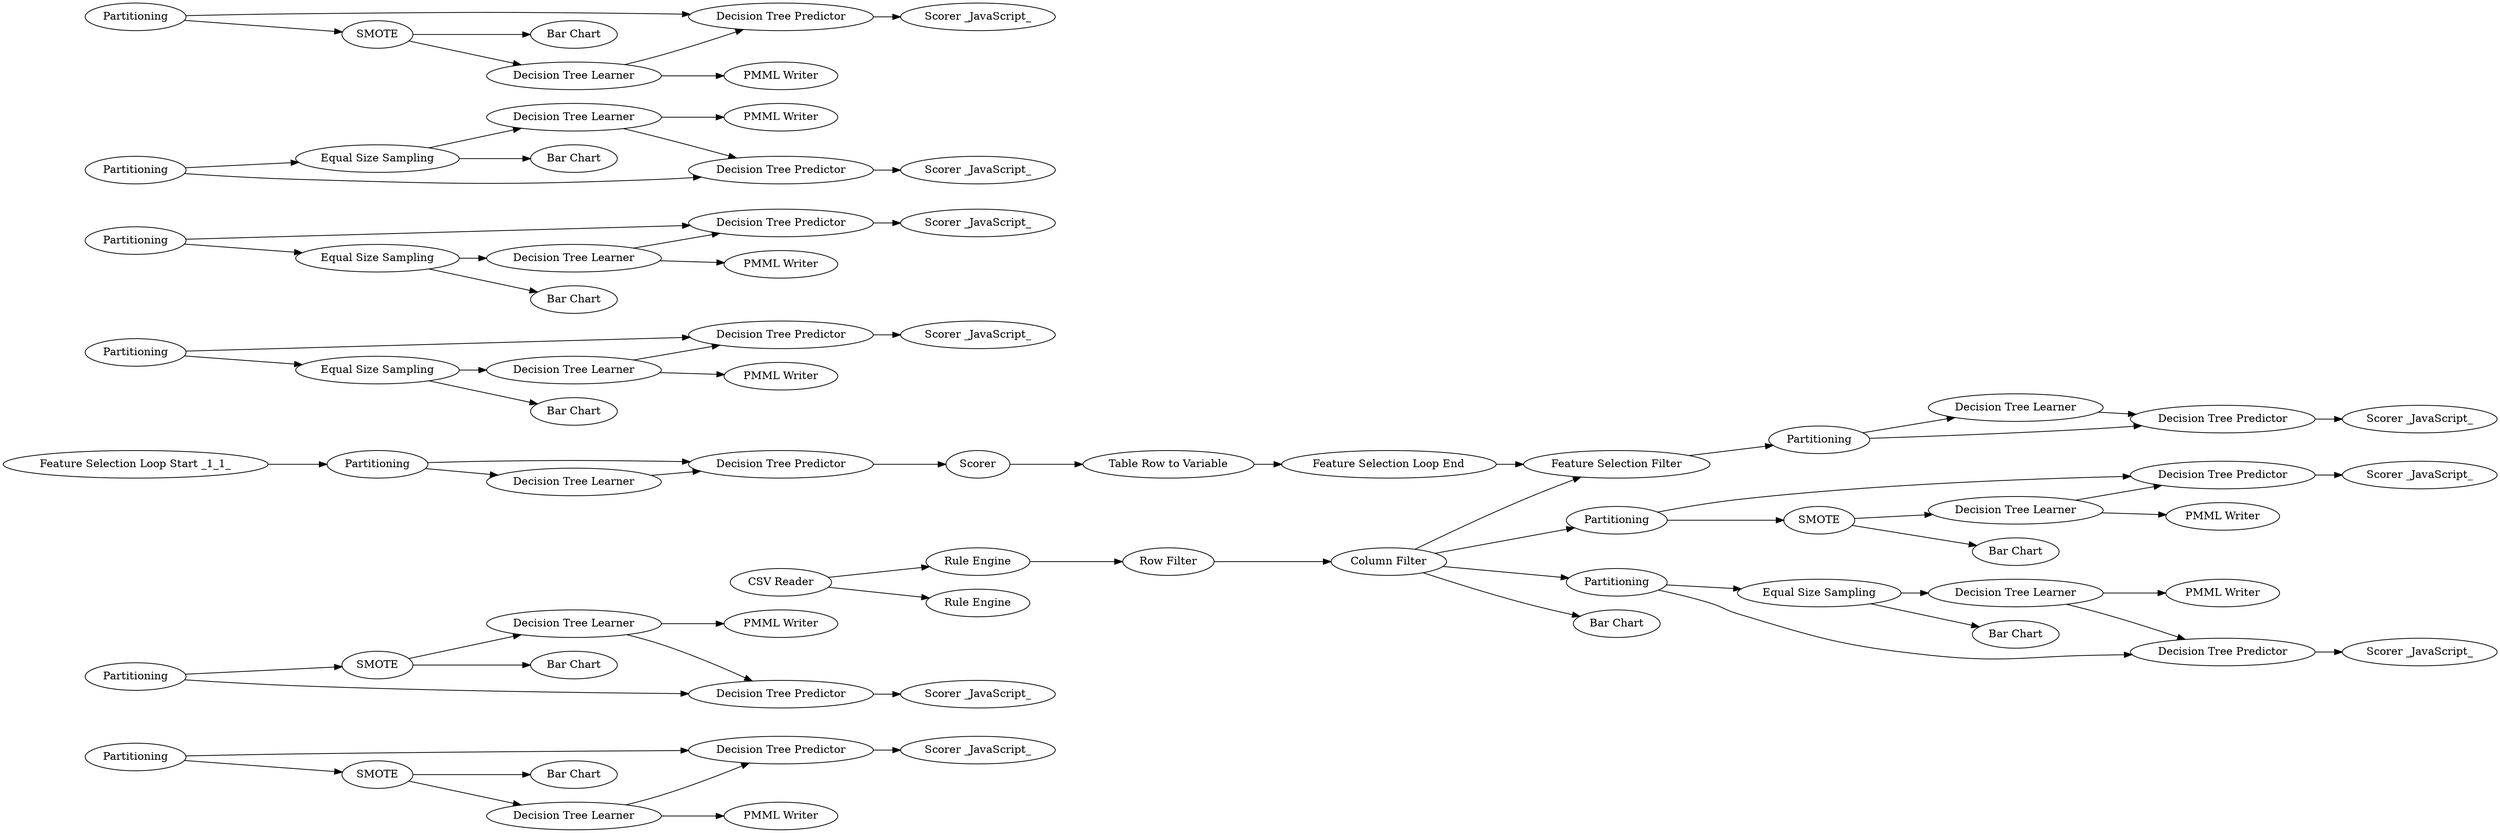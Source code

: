 digraph {
	"7094037614624677705_138" [label="Scorer _JavaScript_"]
	"-4251122444357445831_421" [label=Partitioning]
	"-2104308763808245097_421" [label=Partitioning]
	"3083839733071347706_422" [label="Scorer _JavaScript_"]
	"5803241825302083993_178" [label="PMML Writer"]
	"6441994447767826729_132" [label="Decision Tree Predictor"]
	"-2767357882581517462_9" [label="CSV Reader"]
	"-4251122444357445831_130" [label="Decision Tree Learner"]
	"744418595711421643_422" [label="Equal Size Sampling"]
	"5803241825302083993_138" [label="Scorer _JavaScript_"]
	"7094037614624677705_178" [label="PMML Writer"]
	"3236763161886551244_422" [label="Equal Size Sampling"]
	"-4251122444357445831_138" [label="Scorer _JavaScript_"]
	"6765894050471627053_3" [label="Feature Selection Filter"]
	"744418595711421643_138" [label="Scorer _JavaScript_"]
	"5695293277768602494_178" [label="PMML Writer"]
	"3236763161886551244_130" [label="Decision Tree Learner"]
	"2452626789522937278_1" [label="Bar Chart"]
	"5695293277768602494_130" [label="Decision Tree Learner"]
	"7094037614624677705_132" [label="Decision Tree Predictor"]
	"7094037614624677705_421" [label=Partitioning]
	"6441994447767826729_178" [label="PMML Writer"]
	"6765894050471627053_14" [label="Table Row to Variable"]
	"744418595711421643_421" [label=Partitioning]
	"6441994447767826729_130" [label="Decision Tree Learner"]
	"744418595711421643_130" [label="Decision Tree Learner"]
	"-4251122444357445831_567" [label=SMOTE]
	"5803241825302083993_130" [label="Decision Tree Learner"]
	"-5564470268973281502_1" [label="Bar Chart"]
	"6441994447767826729_138" [label="Scorer _JavaScript_"]
	"6765894050471627053_24" [label="Decision Tree Predictor"]
	"5695293277768602494_421" [label=Partitioning]
	"744418595711421643_132" [label="Decision Tree Predictor"]
	"-2104308763808245097_132" [label="Decision Tree Predictor"]
	"744418595711421643_178" [label="PMML Writer"]
	"7655203113400340809_1" [label="Bar Chart"]
	"8195820469093388816_1" [label="Bar Chart"]
	"-2104308763808245097_138" [label="Scorer _JavaScript_"]
	"2902893222247813067_1" [label="Bar Chart"]
	"-4251122444357445831_178" [label="PMML Writer"]
	"-2104308763808245097_130" [label="Decision Tree Learner"]
	"-2104308763808245097_178" [label="PMML Writer"]
	"6765894050471627053_8" [label="Feature Selection Loop Start _1_1_"]
	"6765894050471627053_6" [label=Partitioning]
	"-2767357882581517462_11" [label="Column Filter"]
	"7094037614624677705_130" [label="Decision Tree Learner"]
	"3083839733071347706_23" [label="Decision Tree Learner"]
	"6765894050471627053_25" [label=Scorer]
	"3236763161886551244_421" [label=Partitioning]
	"6441994447767826729_422" [label="Equal Size Sampling"]
	"-4251122444357445831_132" [label="Decision Tree Predictor"]
	"5803241825302083993_421" [label=Partitioning]
	"-2104308763808245097_567" [label=SMOTE]
	"3629832368207849124_1" [label="Bar Chart"]
	"5695293277768602494_132" [label="Decision Tree Predictor"]
	"5695293277768602494_138" [label="Scorer _JavaScript_"]
	"6765894050471627053_12" [label="Feature Selection Loop End"]
	"3083839733071347706_24" [label="Decision Tree Predictor"]
	"3083839733071347706_421" [label=Partitioning]
	"5695293277768602494_567" [label=SMOTE]
	"-2767357882581517462_18" [label="Rule Engine"]
	"7094037614624677705_567" [label=SMOTE]
	"-6147754730733430647_1" [label="Bar Chart"]
	"-2767357882581517462_13" [label="Rule Engine"]
	"3236763161886551244_178" [label="PMML Writer"]
	"3236763161886551244_132" [label="Decision Tree Predictor"]
	"3236763161886551244_138" [label="Scorer _JavaScript_"]
	"6441994447767826729_421" [label=Partitioning]
	"4753591348480789944_1" [label="Bar Chart"]
	"-4322704928606357001_1" [label="Bar Chart"]
	"-2767357882581517462_14" [label="Row Filter"]
	"5803241825302083993_132" [label="Decision Tree Predictor"]
	"5803241825302083993_422" [label="Equal Size Sampling"]
	"6765894050471627053_23" [label="Decision Tree Learner"]
	"-4251122444357445831_567" -> "-4322704928606357001_1"
	"7094037614624677705_130" -> "7094037614624677705_132"
	"5803241825302083993_130" -> "5803241825302083993_178"
	"6765894050471627053_25" -> "6765894050471627053_14"
	"6441994447767826729_421" -> "6441994447767826729_422"
	"6765894050471627053_3" -> "3083839733071347706_421"
	"5803241825302083993_422" -> "5803241825302083993_130"
	"-2767357882581517462_14" -> "-2767357882581517462_11"
	"-2104308763808245097_567" -> "-2104308763808245097_130"
	"-4251122444357445831_421" -> "-4251122444357445831_567"
	"-2767357882581517462_9" -> "-2767357882581517462_18"
	"6765894050471627053_24" -> "6765894050471627053_25"
	"-2104308763808245097_130" -> "-2104308763808245097_132"
	"744418595711421643_422" -> "744418595711421643_130"
	"7094037614624677705_567" -> "-5564470268973281502_1"
	"5695293277768602494_421" -> "5695293277768602494_132"
	"6441994447767826729_421" -> "6441994447767826729_132"
	"-2104308763808245097_130" -> "-2104308763808245097_178"
	"6441994447767826729_130" -> "6441994447767826729_132"
	"-2767357882581517462_18" -> "-2767357882581517462_14"
	"6441994447767826729_132" -> "6441994447767826729_138"
	"5695293277768602494_132" -> "5695293277768602494_138"
	"6765894050471627053_6" -> "6765894050471627053_23"
	"5803241825302083993_132" -> "5803241825302083993_138"
	"5695293277768602494_567" -> "5695293277768602494_130"
	"6765894050471627053_14" -> "6765894050471627053_12"
	"6765894050471627053_8" -> "6765894050471627053_6"
	"7094037614624677705_421" -> "7094037614624677705_567"
	"6441994447767826729_422" -> "8195820469093388816_1"
	"5803241825302083993_421" -> "5803241825302083993_132"
	"-4251122444357445831_130" -> "-4251122444357445831_178"
	"5803241825302083993_422" -> "2902893222247813067_1"
	"3236763161886551244_130" -> "3236763161886551244_132"
	"7094037614624677705_130" -> "7094037614624677705_178"
	"-4251122444357445831_132" -> "-4251122444357445831_138"
	"744418595711421643_130" -> "744418595711421643_178"
	"3236763161886551244_422" -> "3236763161886551244_130"
	"5695293277768602494_130" -> "5695293277768602494_132"
	"5803241825302083993_421" -> "5803241825302083993_422"
	"3236763161886551244_421" -> "3236763161886551244_132"
	"-2767357882581517462_11" -> "-2104308763808245097_421"
	"6441994447767826729_422" -> "6441994447767826729_130"
	"3236763161886551244_130" -> "3236763161886551244_178"
	"-2767357882581517462_11" -> "4753591348480789944_1"
	"7094037614624677705_421" -> "7094037614624677705_132"
	"5695293277768602494_567" -> "2452626789522937278_1"
	"-2767357882581517462_11" -> "6765894050471627053_3"
	"7094037614624677705_567" -> "7094037614624677705_130"
	"-4251122444357445831_567" -> "-4251122444357445831_130"
	"-2767357882581517462_11" -> "3236763161886551244_421"
	"6765894050471627053_6" -> "6765894050471627053_24"
	"744418595711421643_132" -> "744418595711421643_138"
	"3236763161886551244_422" -> "7655203113400340809_1"
	"744418595711421643_421" -> "744418595711421643_132"
	"5803241825302083993_130" -> "5803241825302083993_132"
	"-4251122444357445831_421" -> "-4251122444357445831_132"
	"3083839733071347706_23" -> "3083839733071347706_24"
	"5695293277768602494_421" -> "5695293277768602494_567"
	"-2767357882581517462_9" -> "-2767357882581517462_13"
	"-2104308763808245097_567" -> "-6147754730733430647_1"
	"5695293277768602494_130" -> "5695293277768602494_178"
	"3236763161886551244_421" -> "3236763161886551244_422"
	"744418595711421643_421" -> "744418595711421643_422"
	"6765894050471627053_23" -> "6765894050471627053_24"
	"744418595711421643_422" -> "3629832368207849124_1"
	"3083839733071347706_24" -> "3083839733071347706_422"
	"-4251122444357445831_130" -> "-4251122444357445831_132"
	"744418595711421643_130" -> "744418595711421643_132"
	"-2104308763808245097_132" -> "-2104308763808245097_138"
	"6765894050471627053_12" -> "6765894050471627053_3"
	"3236763161886551244_132" -> "3236763161886551244_138"
	"-2104308763808245097_421" -> "-2104308763808245097_567"
	"3083839733071347706_421" -> "3083839733071347706_24"
	"3083839733071347706_421" -> "3083839733071347706_23"
	"6441994447767826729_130" -> "6441994447767826729_178"
	"-2104308763808245097_421" -> "-2104308763808245097_132"
	"7094037614624677705_132" -> "7094037614624677705_138"
	rankdir=LR
}
